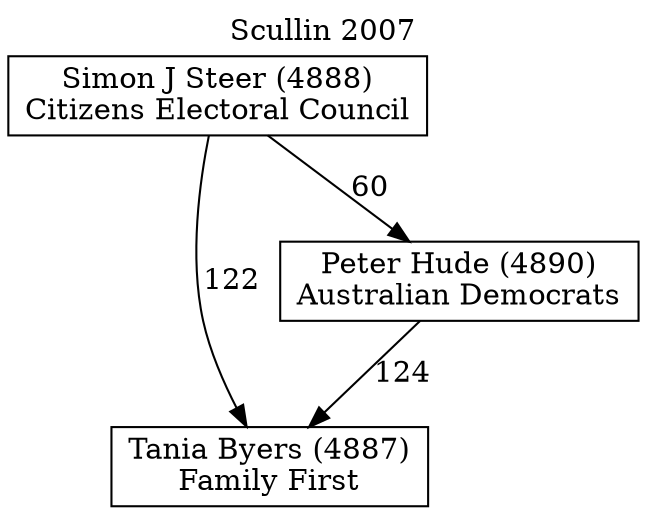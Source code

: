 // House preference flow
digraph "Tania Byers (4887)_Scullin_2007" {
	graph [label="Scullin 2007" labelloc=t mclimit=10]
	node [shape=box]
	"Tania Byers (4887)" [label="Tania Byers (4887)
Family First"]
	"Peter Hude (4890)" [label="Peter Hude (4890)
Australian Democrats"]
	"Simon J Steer (4888)" [label="Simon J Steer (4888)
Citizens Electoral Council"]
	"Peter Hude (4890)" -> "Tania Byers (4887)" [label=124]
	"Simon J Steer (4888)" -> "Peter Hude (4890)" [label=60]
	"Simon J Steer (4888)" -> "Tania Byers (4887)" [label=122]
}
